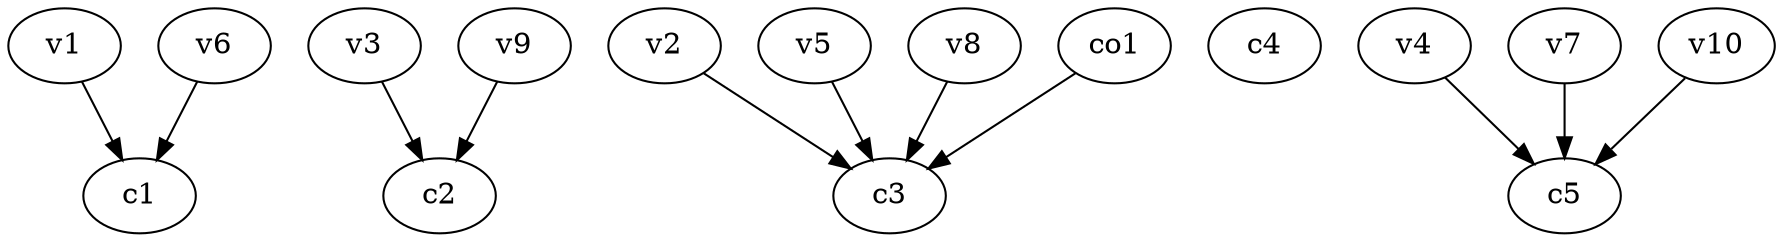 strict digraph  {
c1;
c2;
c3;
c4;
c5;
v1;
v2;
v3;
v4;
v5;
v6;
v7;
v8;
v9;
v10;
co1;
v1 -> c1  [weight=1];
v2 -> c3  [weight=1];
v3 -> c2  [weight=1];
v4 -> c5  [weight=1];
v5 -> c3  [weight=1];
v6 -> c1  [weight=1];
v7 -> c5  [weight=1];
v8 -> c3  [weight=1];
v9 -> c2  [weight=1];
v10 -> c5  [weight=1];
co1 -> c3  [weight=1];
}
